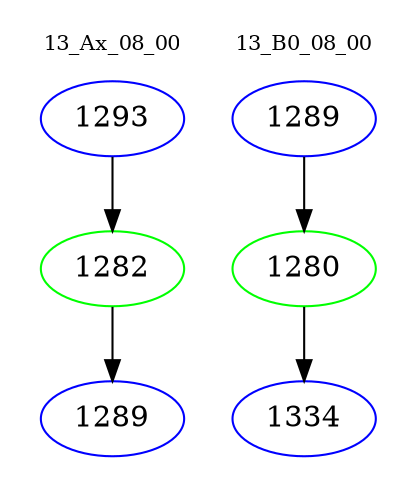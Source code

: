 digraph{
subgraph cluster_0 {
color = white
label = "13_Ax_08_00";
fontsize=10;
T0_1293 [label="1293", color="blue"]
T0_1293 -> T0_1282 [color="black"]
T0_1282 [label="1282", color="green"]
T0_1282 -> T0_1289 [color="black"]
T0_1289 [label="1289", color="blue"]
}
subgraph cluster_1 {
color = white
label = "13_B0_08_00";
fontsize=10;
T1_1289 [label="1289", color="blue"]
T1_1289 -> T1_1280 [color="black"]
T1_1280 [label="1280", color="green"]
T1_1280 -> T1_1334 [color="black"]
T1_1334 [label="1334", color="blue"]
}
}
